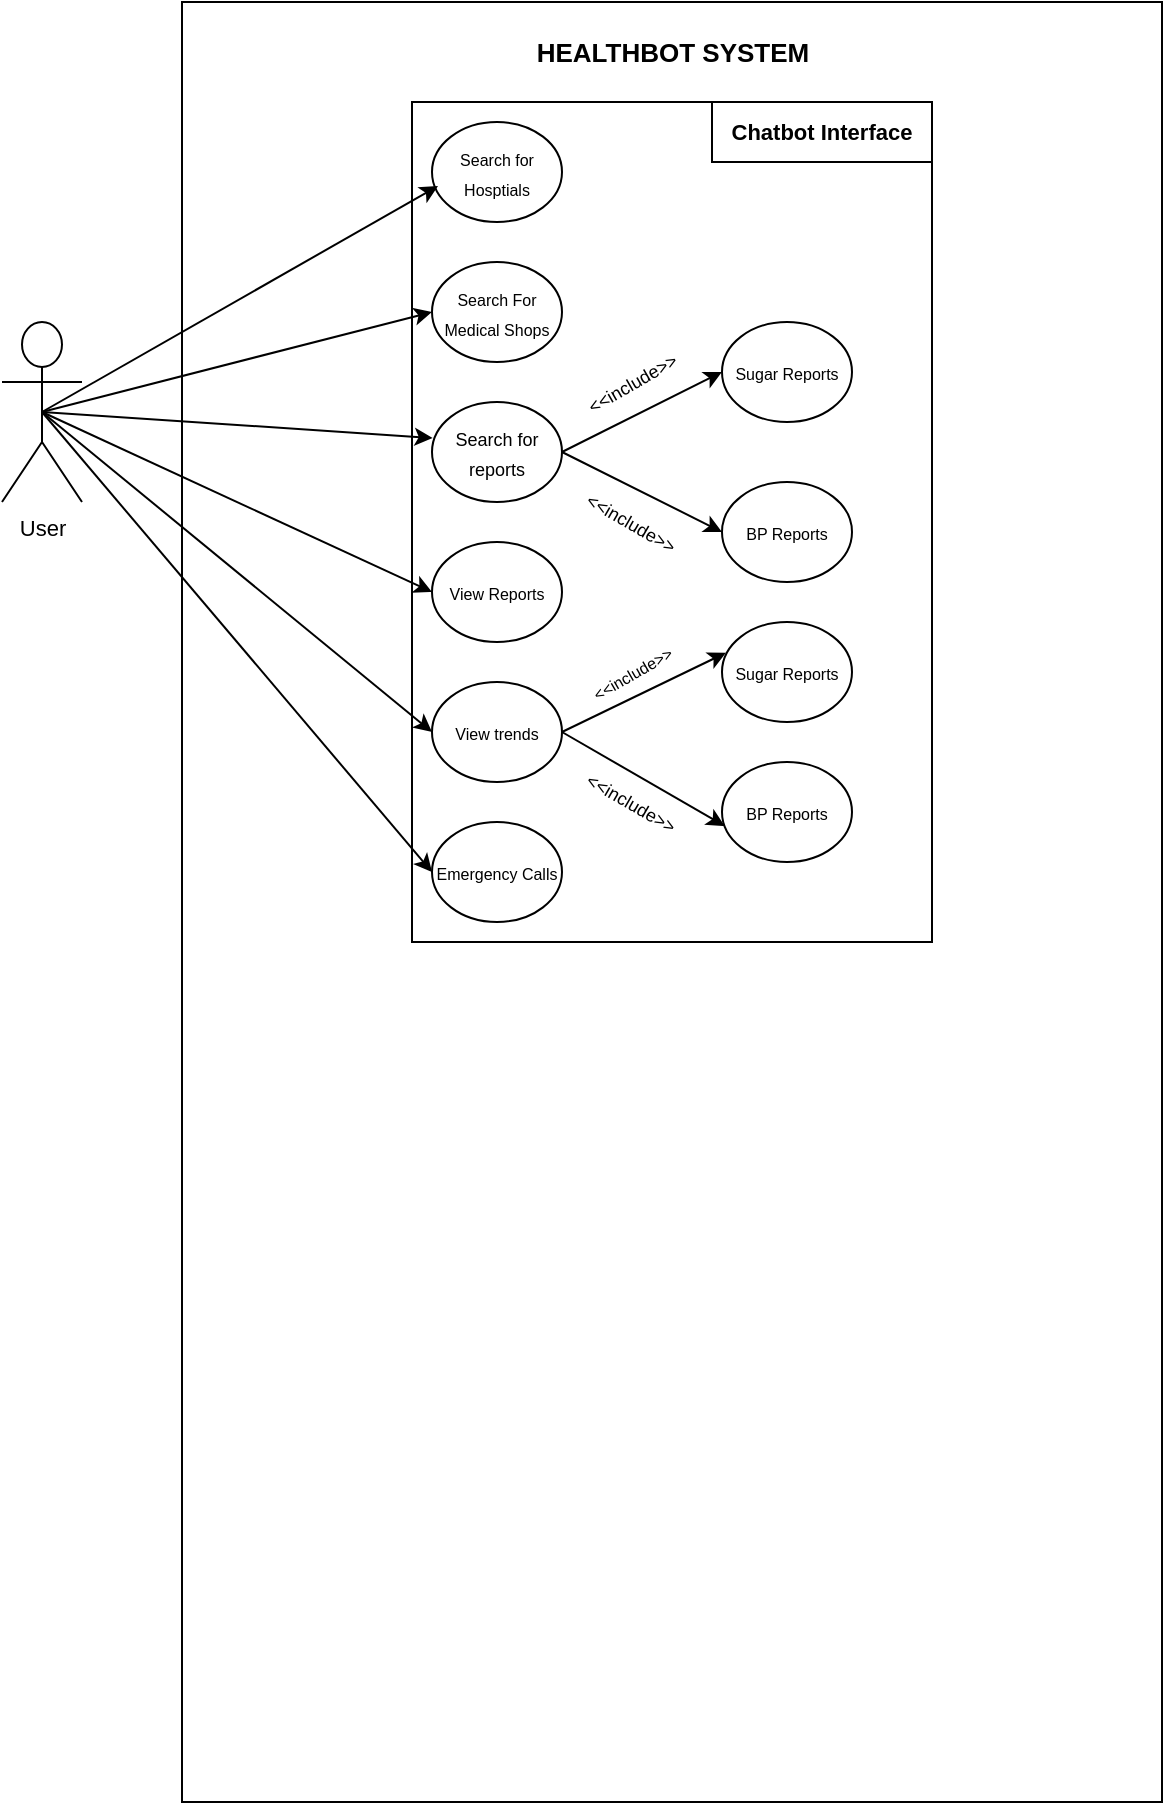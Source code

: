 <mxfile version="15.6.6" type="github">
  <diagram id="mxfQPYBSmjOZ-BZb22uL" name="Page-1">
    <mxGraphModel dx="782" dy="432" grid="1" gridSize="10" guides="1" tooltips="1" connect="1" arrows="1" fold="1" page="1" pageScale="1" pageWidth="850" pageHeight="1100" math="0" shadow="0">
      <root>
        <mxCell id="0" />
        <mxCell id="1" parent="0" />
        <mxCell id="WHDXpfv42RMrWYzYWuOu-1" value="" style="rounded=0;whiteSpace=wrap;html=1;fillColor=none;strokeColor=default;fontColor=default;" vertex="1" parent="1">
          <mxGeometry x="240" y="180" width="490" height="900" as="geometry" />
        </mxCell>
        <mxCell id="WHDXpfv42RMrWYzYWuOu-3" value="" style="rounded=0;whiteSpace=wrap;html=1;fontColor=default;strokeColor=default;fillColor=none;" vertex="1" parent="1">
          <mxGeometry x="355" y="230" width="260" height="420" as="geometry" />
        </mxCell>
        <mxCell id="WHDXpfv42RMrWYzYWuOu-4" value="&lt;font style=&quot;font-size: 8px&quot;&gt;Search for Hosptials&lt;/font&gt;" style="ellipse;whiteSpace=wrap;html=1;fontColor=default;strokeColor=default;fillColor=none;" vertex="1" parent="1">
          <mxGeometry x="365" y="240" width="65" height="50" as="geometry" />
        </mxCell>
        <mxCell id="WHDXpfv42RMrWYzYWuOu-5" value="&lt;font style=&quot;font-size: 8px&quot;&gt;Search For Medical Shops&lt;/font&gt;" style="ellipse;whiteSpace=wrap;html=1;fontColor=default;strokeColor=default;fillColor=none;" vertex="1" parent="1">
          <mxGeometry x="365" y="310" width="65" height="50" as="geometry" />
        </mxCell>
        <mxCell id="WHDXpfv42RMrWYzYWuOu-6" value="&lt;font style=&quot;font-size: 9px&quot;&gt;Search for reports&lt;/font&gt;" style="ellipse;whiteSpace=wrap;html=1;fontColor=default;strokeColor=default;fillColor=none;" vertex="1" parent="1">
          <mxGeometry x="365" y="380" width="65" height="50" as="geometry" />
        </mxCell>
        <mxCell id="WHDXpfv42RMrWYzYWuOu-7" value="&lt;font style=&quot;font-size: 8px&quot;&gt;View Reports&lt;/font&gt;" style="ellipse;whiteSpace=wrap;html=1;fontColor=default;strokeColor=default;fillColor=none;" vertex="1" parent="1">
          <mxGeometry x="365" y="450" width="65" height="50" as="geometry" />
        </mxCell>
        <mxCell id="WHDXpfv42RMrWYzYWuOu-8" value="&lt;font style=&quot;font-size: 8px&quot;&gt;View trends&lt;/font&gt;" style="ellipse;whiteSpace=wrap;html=1;fontColor=default;strokeColor=default;fillColor=none;" vertex="1" parent="1">
          <mxGeometry x="365" y="520" width="65" height="50" as="geometry" />
        </mxCell>
        <mxCell id="WHDXpfv42RMrWYzYWuOu-9" value="&lt;font style=&quot;font-size: 8px&quot;&gt;Emergency Calls&lt;/font&gt;" style="ellipse;whiteSpace=wrap;html=1;fontColor=default;strokeColor=default;fillColor=none;" vertex="1" parent="1">
          <mxGeometry x="365" y="590" width="65" height="50" as="geometry" />
        </mxCell>
        <mxCell id="WHDXpfv42RMrWYzYWuOu-20" value="&lt;font style=&quot;font-size: 8px&quot;&gt;Sugar Reports&lt;/font&gt;" style="ellipse;whiteSpace=wrap;html=1;fontColor=default;strokeColor=default;fillColor=none;" vertex="1" parent="1">
          <mxGeometry x="510" y="340" width="65" height="50" as="geometry" />
        </mxCell>
        <mxCell id="WHDXpfv42RMrWYzYWuOu-21" value="&lt;font style=&quot;font-size: 8px&quot;&gt;BP Reports&lt;/font&gt;" style="ellipse;whiteSpace=wrap;html=1;fontColor=default;strokeColor=default;fillColor=none;" vertex="1" parent="1">
          <mxGeometry x="510" y="420" width="65" height="50" as="geometry" />
        </mxCell>
        <mxCell id="WHDXpfv42RMrWYzYWuOu-34" value="" style="endArrow=classic;html=1;rounded=0;labelBackgroundColor=default;fontSize=11;fontColor=default;strokeColor=default;exitX=1;exitY=0.5;exitDx=0;exitDy=0;entryX=0;entryY=0.5;entryDx=0;entryDy=0;" edge="1" parent="1" source="WHDXpfv42RMrWYzYWuOu-6" target="WHDXpfv42RMrWYzYWuOu-20">
          <mxGeometry width="50" height="50" relative="1" as="geometry">
            <mxPoint x="450" y="420" as="sourcePoint" />
            <mxPoint x="500" y="370" as="targetPoint" />
          </mxGeometry>
        </mxCell>
        <mxCell id="WHDXpfv42RMrWYzYWuOu-35" value="&lt;font style=&quot;font-size: 9px&quot;&gt;&amp;lt;&amp;lt;include&amp;gt;&amp;gt;&lt;/font&gt;" style="text;html=1;strokeColor=none;fillColor=none;align=center;verticalAlign=middle;whiteSpace=wrap;rounded=0;labelBackgroundColor=default;fontSize=11;fontColor=default;rotation=-30;" vertex="1" parent="1">
          <mxGeometry x="440" y="360" width="50" height="20" as="geometry" />
        </mxCell>
        <mxCell id="WHDXpfv42RMrWYzYWuOu-36" value="" style="endArrow=classic;html=1;rounded=0;labelBackgroundColor=default;fontSize=11;fontColor=default;strokeColor=default;exitX=1;exitY=0.5;exitDx=0;exitDy=0;entryX=0;entryY=0.5;entryDx=0;entryDy=0;" edge="1" parent="1" source="WHDXpfv42RMrWYzYWuOu-6" target="WHDXpfv42RMrWYzYWuOu-21">
          <mxGeometry width="50" height="50" relative="1" as="geometry">
            <mxPoint x="440" y="415" as="sourcePoint" />
            <mxPoint x="520" y="385" as="targetPoint" />
          </mxGeometry>
        </mxCell>
        <mxCell id="WHDXpfv42RMrWYzYWuOu-37" value="&lt;font style=&quot;font-size: 9px&quot;&gt;&amp;lt;&amp;lt;include&amp;gt;&amp;gt;&lt;/font&gt;" style="text;html=1;strokeColor=none;fillColor=none;align=center;verticalAlign=middle;whiteSpace=wrap;rounded=0;labelBackgroundColor=default;fontSize=11;fontColor=default;rotation=30;" vertex="1" parent="1">
          <mxGeometry x="440" y="430" width="50" height="20" as="geometry" />
        </mxCell>
        <mxCell id="WHDXpfv42RMrWYzYWuOu-38" value="&lt;font style=&quot;font-size: 8px&quot;&gt;Sugar Reports&lt;/font&gt;" style="ellipse;whiteSpace=wrap;html=1;fontColor=default;strokeColor=default;fillColor=none;" vertex="1" parent="1">
          <mxGeometry x="510" y="490" width="65" height="50" as="geometry" />
        </mxCell>
        <mxCell id="WHDXpfv42RMrWYzYWuOu-40" value="&lt;font style=&quot;font-size: 8px&quot;&gt;BP Reports&lt;/font&gt;" style="ellipse;whiteSpace=wrap;html=1;fontColor=default;strokeColor=default;fillColor=none;" vertex="1" parent="1">
          <mxGeometry x="510" y="560" width="65" height="50" as="geometry" />
        </mxCell>
        <mxCell id="WHDXpfv42RMrWYzYWuOu-41" value="" style="endArrow=classic;html=1;rounded=0;labelBackgroundColor=default;fontSize=11;fontColor=default;strokeColor=default;exitX=1;exitY=0.5;exitDx=0;exitDy=0;entryX=0.031;entryY=0.307;entryDx=0;entryDy=0;entryPerimeter=0;" edge="1" parent="1" target="WHDXpfv42RMrWYzYWuOu-38">
          <mxGeometry width="50" height="50" relative="1" as="geometry">
            <mxPoint x="430" y="545" as="sourcePoint" />
            <mxPoint x="510" y="505" as="targetPoint" />
          </mxGeometry>
        </mxCell>
        <mxCell id="WHDXpfv42RMrWYzYWuOu-42" value="&lt;font style=&quot;font-size: 8px&quot;&gt;&amp;lt;&amp;lt;include&amp;gt;&amp;gt;&lt;/font&gt;" style="text;html=1;strokeColor=none;fillColor=none;align=center;verticalAlign=middle;whiteSpace=wrap;rounded=0;labelBackgroundColor=default;fontSize=11;fontColor=default;rotation=-30;" vertex="1" parent="1">
          <mxGeometry x="440" y="505" width="50" height="20" as="geometry" />
        </mxCell>
        <mxCell id="WHDXpfv42RMrWYzYWuOu-43" value="" style="endArrow=classic;html=1;rounded=0;labelBackgroundColor=default;fontSize=11;fontColor=default;strokeColor=default;exitX=1;exitY=0.5;exitDx=0;exitDy=0;entryX=0.021;entryY=0.64;entryDx=0;entryDy=0;entryPerimeter=0;" edge="1" parent="1" source="WHDXpfv42RMrWYzYWuOu-8" target="WHDXpfv42RMrWYzYWuOu-40">
          <mxGeometry width="50" height="50" relative="1" as="geometry">
            <mxPoint x="440" y="555" as="sourcePoint" />
            <mxPoint x="522.015" y="515.35" as="targetPoint" />
          </mxGeometry>
        </mxCell>
        <mxCell id="WHDXpfv42RMrWYzYWuOu-44" value="&lt;font style=&quot;font-size: 9px&quot;&gt;&amp;lt;&amp;lt;include&amp;gt;&amp;gt;&lt;/font&gt;" style="text;html=1;strokeColor=none;fillColor=none;align=center;verticalAlign=middle;whiteSpace=wrap;rounded=0;labelBackgroundColor=default;fontSize=11;fontColor=default;rotation=30;" vertex="1" parent="1">
          <mxGeometry x="440" y="570" width="50" height="20" as="geometry" />
        </mxCell>
        <mxCell id="WHDXpfv42RMrWYzYWuOu-45" value="User&lt;br&gt;" style="shape=umlActor;verticalLabelPosition=bottom;verticalAlign=top;html=1;outlineConnect=0;labelBackgroundColor=default;fontSize=11;fontColor=default;strokeColor=default;fillColor=none;" vertex="1" parent="1">
          <mxGeometry x="150" y="340" width="40" height="90" as="geometry" />
        </mxCell>
        <mxCell id="WHDXpfv42RMrWYzYWuOu-54" value="" style="endArrow=classic;html=1;rounded=0;labelBackgroundColor=default;fontSize=11;fontColor=default;strokeColor=default;exitX=0.5;exitY=0.5;exitDx=0;exitDy=0;exitPerimeter=0;entryX=0.046;entryY=0.64;entryDx=0;entryDy=0;entryPerimeter=0;" edge="1" parent="1" source="WHDXpfv42RMrWYzYWuOu-45" target="WHDXpfv42RMrWYzYWuOu-4">
          <mxGeometry width="50" height="50" relative="1" as="geometry">
            <mxPoint x="180" y="410" as="sourcePoint" />
            <mxPoint x="230" y="360" as="targetPoint" />
          </mxGeometry>
        </mxCell>
        <mxCell id="WHDXpfv42RMrWYzYWuOu-55" value="" style="endArrow=classic;html=1;rounded=0;labelBackgroundColor=default;fontSize=11;fontColor=default;strokeColor=default;exitX=0.5;exitY=0.5;exitDx=0;exitDy=0;exitPerimeter=0;entryX=0;entryY=0.5;entryDx=0;entryDy=0;" edge="1" parent="1" source="WHDXpfv42RMrWYzYWuOu-45" target="WHDXpfv42RMrWYzYWuOu-5">
          <mxGeometry width="50" height="50" relative="1" as="geometry">
            <mxPoint x="180" y="395" as="sourcePoint" />
            <mxPoint x="377.99" y="282" as="targetPoint" />
          </mxGeometry>
        </mxCell>
        <mxCell id="WHDXpfv42RMrWYzYWuOu-56" value="" style="endArrow=classic;html=1;rounded=0;labelBackgroundColor=default;fontSize=11;fontColor=default;strokeColor=default;exitX=0.5;exitY=0.5;exitDx=0;exitDy=0;exitPerimeter=0;entryX=0.005;entryY=0.36;entryDx=0;entryDy=0;entryPerimeter=0;" edge="1" parent="1" source="WHDXpfv42RMrWYzYWuOu-45" target="WHDXpfv42RMrWYzYWuOu-6">
          <mxGeometry width="50" height="50" relative="1" as="geometry">
            <mxPoint x="190" y="405" as="sourcePoint" />
            <mxPoint x="387.99" y="292" as="targetPoint" />
          </mxGeometry>
        </mxCell>
        <mxCell id="WHDXpfv42RMrWYzYWuOu-57" value="" style="endArrow=classic;html=1;rounded=0;labelBackgroundColor=default;fontSize=11;fontColor=default;strokeColor=default;entryX=0;entryY=0.5;entryDx=0;entryDy=0;exitX=0.5;exitY=0.5;exitDx=0;exitDy=0;exitPerimeter=0;" edge="1" parent="1" source="WHDXpfv42RMrWYzYWuOu-45" target="WHDXpfv42RMrWYzYWuOu-7">
          <mxGeometry width="50" height="50" relative="1" as="geometry">
            <mxPoint x="170" y="390" as="sourcePoint" />
            <mxPoint x="397.99" y="302" as="targetPoint" />
          </mxGeometry>
        </mxCell>
        <mxCell id="WHDXpfv42RMrWYzYWuOu-58" value="" style="endArrow=classic;html=1;rounded=0;labelBackgroundColor=default;fontSize=11;fontColor=default;strokeColor=default;exitX=0.5;exitY=0.5;exitDx=0;exitDy=0;exitPerimeter=0;entryX=0;entryY=0.5;entryDx=0;entryDy=0;" edge="1" parent="1" source="WHDXpfv42RMrWYzYWuOu-45" target="WHDXpfv42RMrWYzYWuOu-8">
          <mxGeometry width="50" height="50" relative="1" as="geometry">
            <mxPoint x="210" y="425" as="sourcePoint" />
            <mxPoint x="407.99" y="312" as="targetPoint" />
          </mxGeometry>
        </mxCell>
        <mxCell id="WHDXpfv42RMrWYzYWuOu-59" value="" style="endArrow=classic;html=1;rounded=0;labelBackgroundColor=default;fontSize=11;fontColor=default;strokeColor=default;exitX=0.5;exitY=0.5;exitDx=0;exitDy=0;exitPerimeter=0;entryX=0;entryY=0.5;entryDx=0;entryDy=0;" edge="1" parent="1" source="WHDXpfv42RMrWYzYWuOu-45" target="WHDXpfv42RMrWYzYWuOu-9">
          <mxGeometry width="50" height="50" relative="1" as="geometry">
            <mxPoint x="220" y="435" as="sourcePoint" />
            <mxPoint x="417.99" y="322" as="targetPoint" />
          </mxGeometry>
        </mxCell>
        <mxCell id="WHDXpfv42RMrWYzYWuOu-60" value="&lt;b&gt;&lt;font style=&quot;font-size: 11px&quot;&gt;Chatbot Interface&lt;/font&gt;&lt;/b&gt;" style="text;html=1;strokeColor=none;fillColor=none;align=center;verticalAlign=middle;whiteSpace=wrap;rounded=0;labelBackgroundColor=default;fontSize=9;fontColor=default;" vertex="1" parent="1">
          <mxGeometry x="505" y="230" width="110" height="30" as="geometry" />
        </mxCell>
        <mxCell id="WHDXpfv42RMrWYzYWuOu-61" value="&lt;b&gt;&lt;font style=&quot;font-size: 13px&quot;&gt;HEALTHBOT SYSTEM&lt;/font&gt;&lt;/b&gt;" style="text;html=1;strokeColor=none;fillColor=none;align=center;verticalAlign=middle;whiteSpace=wrap;rounded=0;labelBackgroundColor=default;fontSize=9;fontColor=default;" vertex="1" parent="1">
          <mxGeometry x="392.5" y="190" width="185" height="30" as="geometry" />
        </mxCell>
        <mxCell id="WHDXpfv42RMrWYzYWuOu-62" value="" style="rounded=0;whiteSpace=wrap;html=1;labelBackgroundColor=default;fontSize=11;fontColor=default;strokeColor=default;fillColor=none;" vertex="1" parent="1">
          <mxGeometry x="505" y="230" width="110" height="30" as="geometry" />
        </mxCell>
      </root>
    </mxGraphModel>
  </diagram>
</mxfile>

